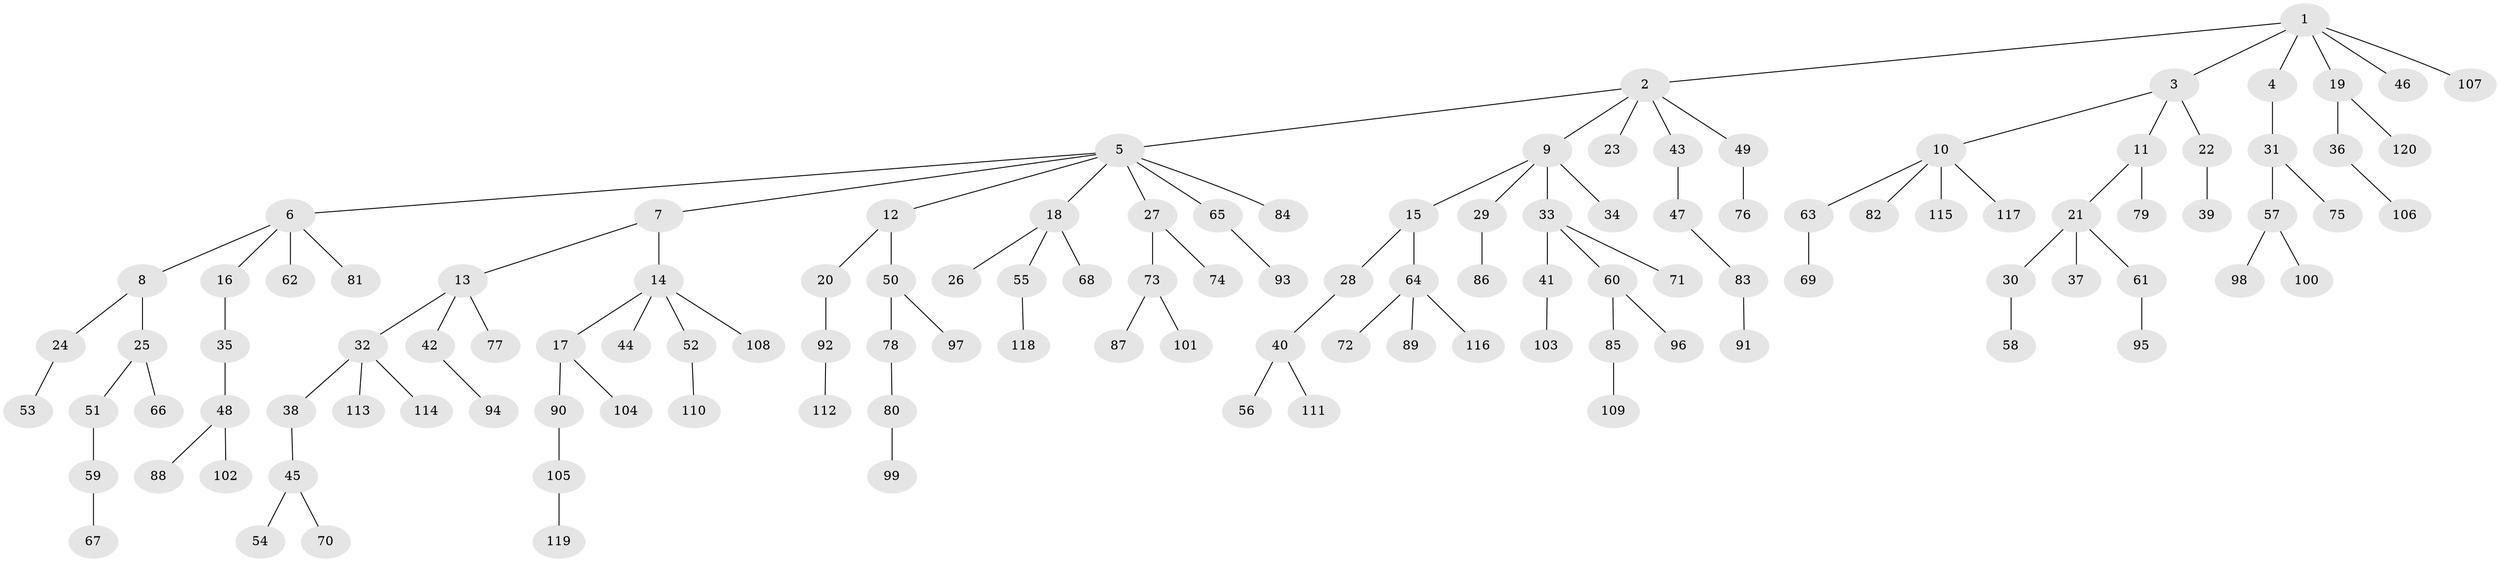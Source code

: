 // coarse degree distribution, {4: 0.08333333333333333, 2: 0.3541666666666667, 6: 0.020833333333333332, 3: 0.125, 1: 0.4166666666666667}
// Generated by graph-tools (version 1.1) at 2025/51/03/04/25 22:51:30]
// undirected, 120 vertices, 119 edges
graph export_dot {
  node [color=gray90,style=filled];
  1;
  2;
  3;
  4;
  5;
  6;
  7;
  8;
  9;
  10;
  11;
  12;
  13;
  14;
  15;
  16;
  17;
  18;
  19;
  20;
  21;
  22;
  23;
  24;
  25;
  26;
  27;
  28;
  29;
  30;
  31;
  32;
  33;
  34;
  35;
  36;
  37;
  38;
  39;
  40;
  41;
  42;
  43;
  44;
  45;
  46;
  47;
  48;
  49;
  50;
  51;
  52;
  53;
  54;
  55;
  56;
  57;
  58;
  59;
  60;
  61;
  62;
  63;
  64;
  65;
  66;
  67;
  68;
  69;
  70;
  71;
  72;
  73;
  74;
  75;
  76;
  77;
  78;
  79;
  80;
  81;
  82;
  83;
  84;
  85;
  86;
  87;
  88;
  89;
  90;
  91;
  92;
  93;
  94;
  95;
  96;
  97;
  98;
  99;
  100;
  101;
  102;
  103;
  104;
  105;
  106;
  107;
  108;
  109;
  110;
  111;
  112;
  113;
  114;
  115;
  116;
  117;
  118;
  119;
  120;
  1 -- 2;
  1 -- 3;
  1 -- 4;
  1 -- 19;
  1 -- 46;
  1 -- 107;
  2 -- 5;
  2 -- 9;
  2 -- 23;
  2 -- 43;
  2 -- 49;
  3 -- 10;
  3 -- 11;
  3 -- 22;
  4 -- 31;
  5 -- 6;
  5 -- 7;
  5 -- 12;
  5 -- 18;
  5 -- 27;
  5 -- 65;
  5 -- 84;
  6 -- 8;
  6 -- 16;
  6 -- 62;
  6 -- 81;
  7 -- 13;
  7 -- 14;
  8 -- 24;
  8 -- 25;
  9 -- 15;
  9 -- 29;
  9 -- 33;
  9 -- 34;
  10 -- 63;
  10 -- 82;
  10 -- 115;
  10 -- 117;
  11 -- 21;
  11 -- 79;
  12 -- 20;
  12 -- 50;
  13 -- 32;
  13 -- 42;
  13 -- 77;
  14 -- 17;
  14 -- 44;
  14 -- 52;
  14 -- 108;
  15 -- 28;
  15 -- 64;
  16 -- 35;
  17 -- 90;
  17 -- 104;
  18 -- 26;
  18 -- 55;
  18 -- 68;
  19 -- 36;
  19 -- 120;
  20 -- 92;
  21 -- 30;
  21 -- 37;
  21 -- 61;
  22 -- 39;
  24 -- 53;
  25 -- 51;
  25 -- 66;
  27 -- 73;
  27 -- 74;
  28 -- 40;
  29 -- 86;
  30 -- 58;
  31 -- 57;
  31 -- 75;
  32 -- 38;
  32 -- 113;
  32 -- 114;
  33 -- 41;
  33 -- 60;
  33 -- 71;
  35 -- 48;
  36 -- 106;
  38 -- 45;
  40 -- 56;
  40 -- 111;
  41 -- 103;
  42 -- 94;
  43 -- 47;
  45 -- 54;
  45 -- 70;
  47 -- 83;
  48 -- 88;
  48 -- 102;
  49 -- 76;
  50 -- 78;
  50 -- 97;
  51 -- 59;
  52 -- 110;
  55 -- 118;
  57 -- 98;
  57 -- 100;
  59 -- 67;
  60 -- 85;
  60 -- 96;
  61 -- 95;
  63 -- 69;
  64 -- 72;
  64 -- 89;
  64 -- 116;
  65 -- 93;
  73 -- 87;
  73 -- 101;
  78 -- 80;
  80 -- 99;
  83 -- 91;
  85 -- 109;
  90 -- 105;
  92 -- 112;
  105 -- 119;
}
